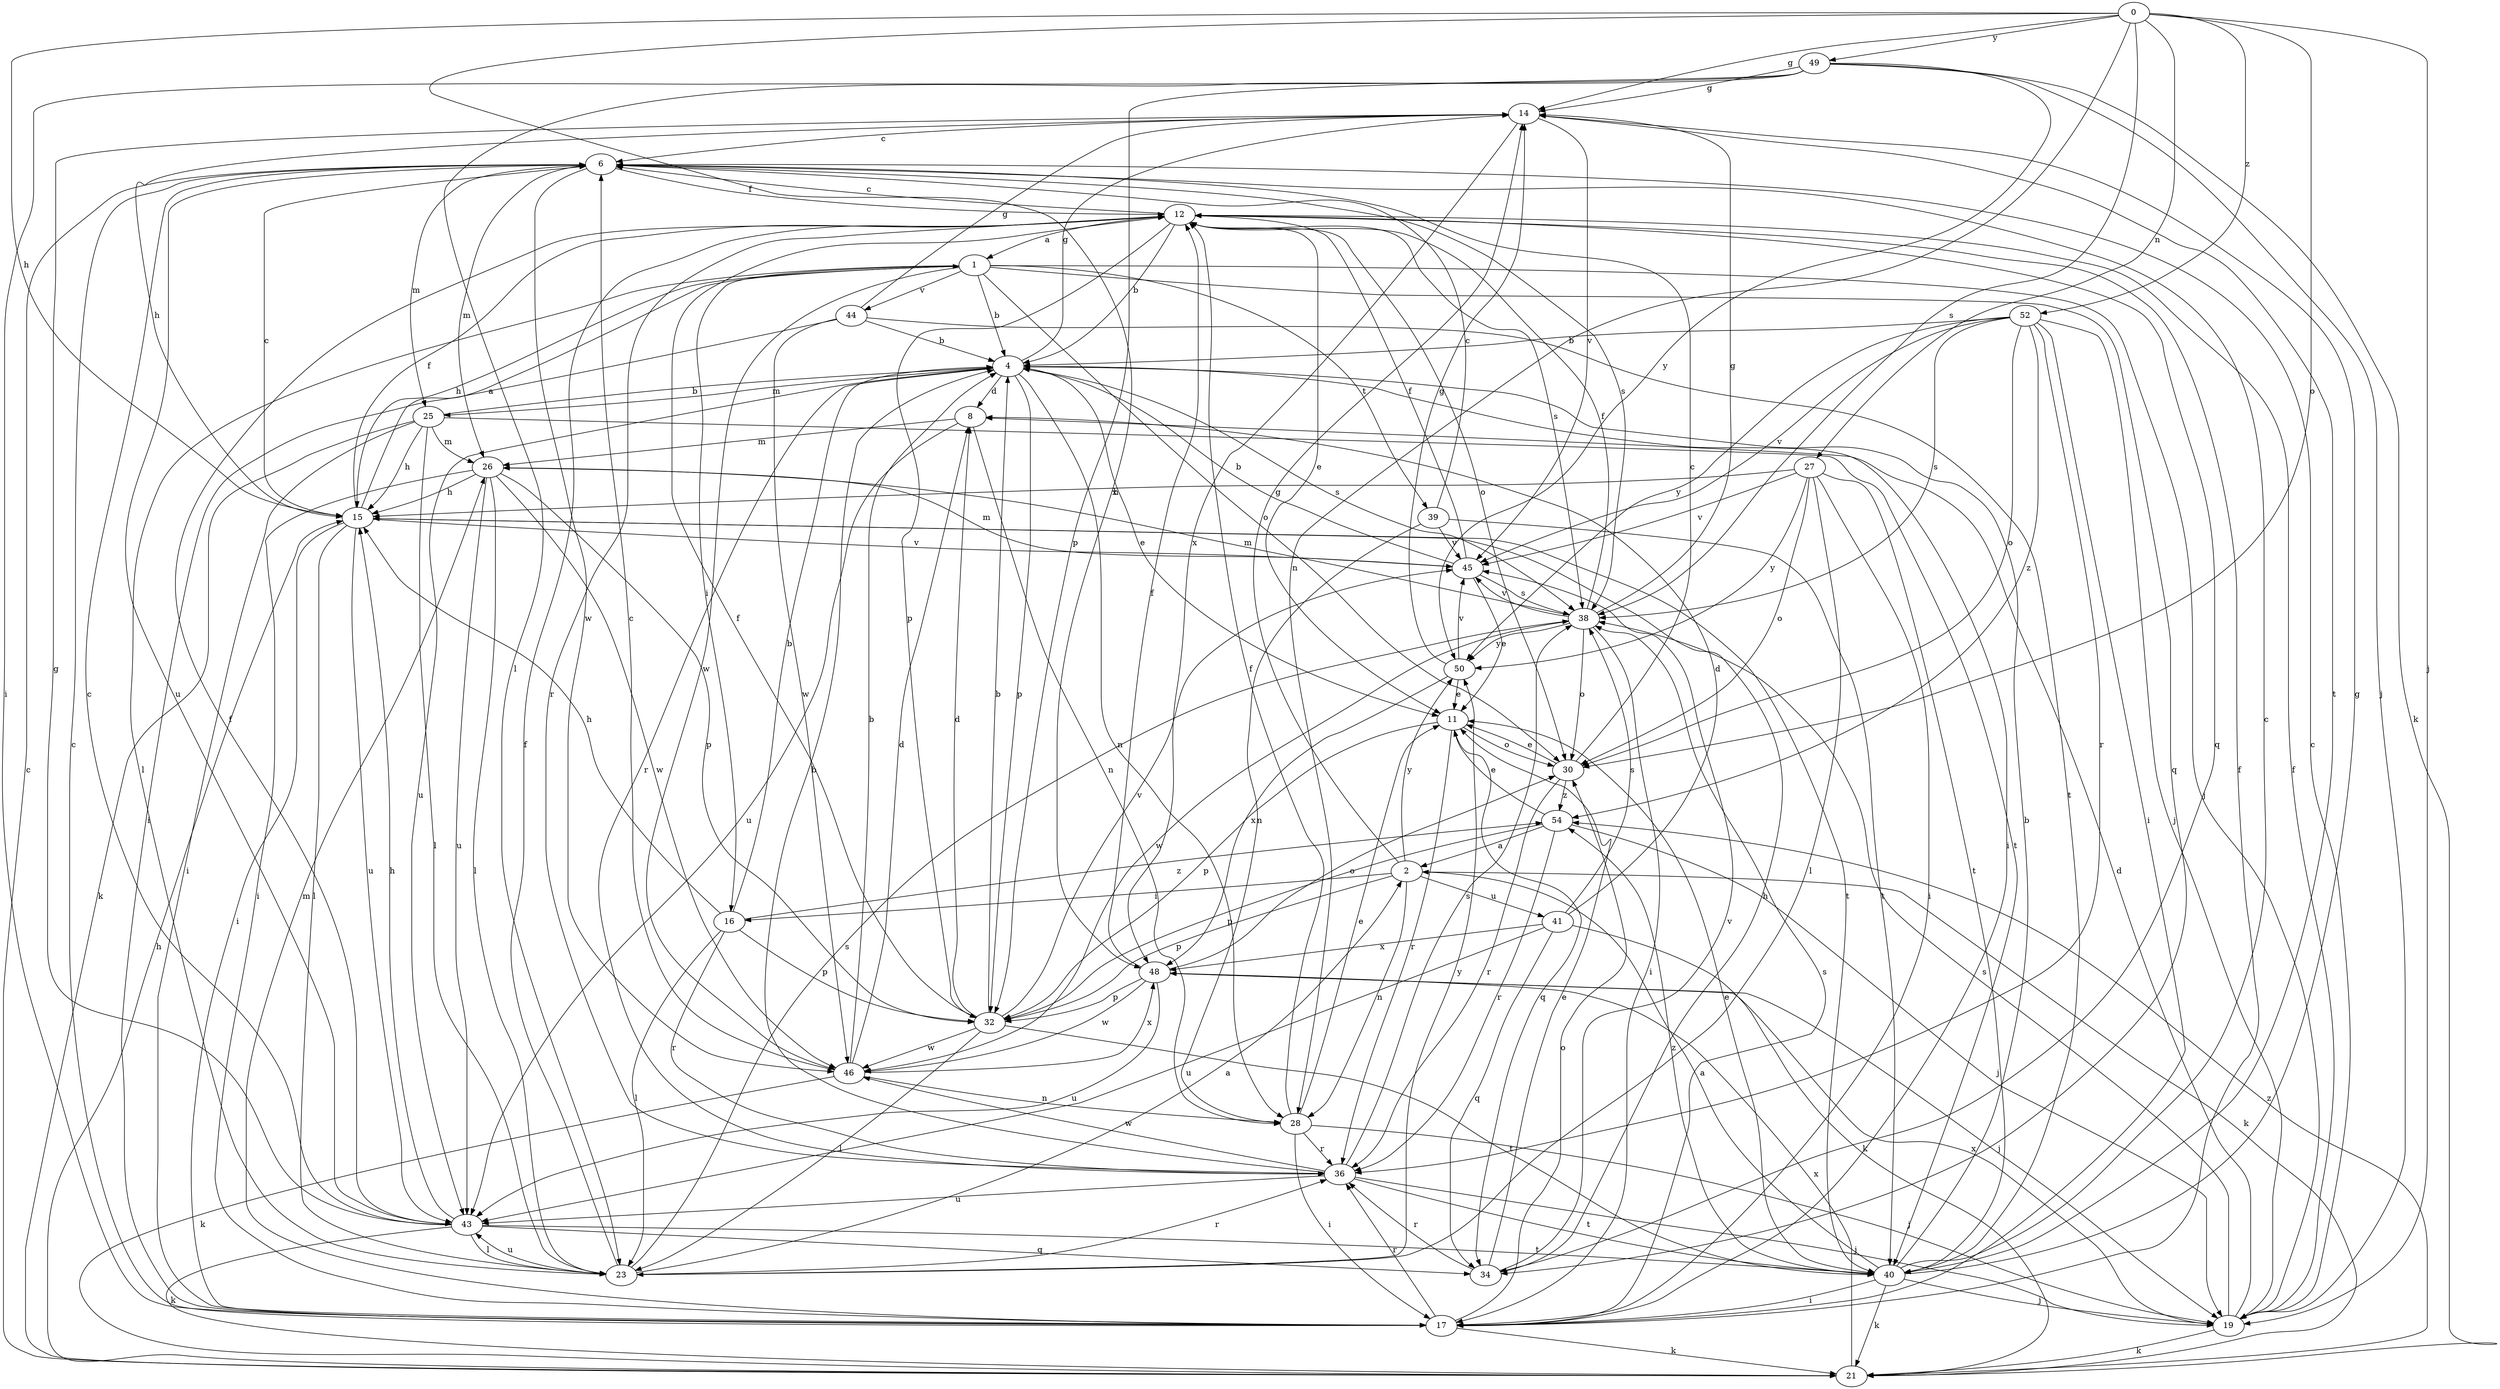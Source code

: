 strict digraph  {
0;
1;
2;
4;
6;
8;
11;
12;
14;
15;
16;
17;
19;
21;
23;
25;
26;
27;
28;
30;
32;
34;
36;
38;
39;
40;
41;
43;
44;
45;
46;
48;
49;
50;
52;
54;
0 -> 14  [label=g];
0 -> 15  [label=h];
0 -> 19  [label=j];
0 -> 27  [label=n];
0 -> 28  [label=n];
0 -> 30  [label=o];
0 -> 38  [label=s];
0 -> 48  [label=x];
0 -> 49  [label=y];
0 -> 52  [label=z];
1 -> 4  [label=b];
1 -> 15  [label=h];
1 -> 16  [label=i];
1 -> 19  [label=j];
1 -> 23  [label=l];
1 -> 30  [label=o];
1 -> 34  [label=q];
1 -> 39  [label=t];
1 -> 44  [label=v];
1 -> 46  [label=w];
2 -> 14  [label=g];
2 -> 16  [label=i];
2 -> 21  [label=k];
2 -> 28  [label=n];
2 -> 32  [label=p];
2 -> 41  [label=u];
2 -> 50  [label=y];
4 -> 8  [label=d];
4 -> 11  [label=e];
4 -> 14  [label=g];
4 -> 17  [label=i];
4 -> 25  [label=m];
4 -> 28  [label=n];
4 -> 32  [label=p];
4 -> 36  [label=r];
4 -> 38  [label=s];
4 -> 43  [label=u];
6 -> 12  [label=f];
6 -> 25  [label=m];
6 -> 26  [label=m];
6 -> 38  [label=s];
6 -> 43  [label=u];
6 -> 46  [label=w];
8 -> 26  [label=m];
8 -> 28  [label=n];
8 -> 43  [label=u];
11 -> 30  [label=o];
11 -> 32  [label=p];
11 -> 34  [label=q];
11 -> 36  [label=r];
12 -> 1  [label=a];
12 -> 4  [label=b];
12 -> 6  [label=c];
12 -> 11  [label=e];
12 -> 30  [label=o];
12 -> 32  [label=p];
12 -> 34  [label=q];
12 -> 36  [label=r];
12 -> 38  [label=s];
14 -> 6  [label=c];
14 -> 15  [label=h];
14 -> 40  [label=t];
14 -> 45  [label=v];
14 -> 48  [label=x];
15 -> 1  [label=a];
15 -> 6  [label=c];
15 -> 12  [label=f];
15 -> 17  [label=i];
15 -> 23  [label=l];
15 -> 40  [label=t];
15 -> 43  [label=u];
15 -> 45  [label=v];
16 -> 4  [label=b];
16 -> 15  [label=h];
16 -> 23  [label=l];
16 -> 32  [label=p];
16 -> 36  [label=r];
16 -> 54  [label=z];
17 -> 6  [label=c];
17 -> 12  [label=f];
17 -> 21  [label=k];
17 -> 26  [label=m];
17 -> 30  [label=o];
17 -> 36  [label=r];
17 -> 38  [label=s];
19 -> 6  [label=c];
19 -> 8  [label=d];
19 -> 12  [label=f];
19 -> 21  [label=k];
19 -> 38  [label=s];
19 -> 48  [label=x];
21 -> 6  [label=c];
21 -> 15  [label=h];
21 -> 48  [label=x];
21 -> 54  [label=z];
23 -> 2  [label=a];
23 -> 12  [label=f];
23 -> 36  [label=r];
23 -> 38  [label=s];
23 -> 43  [label=u];
23 -> 50  [label=y];
25 -> 4  [label=b];
25 -> 15  [label=h];
25 -> 17  [label=i];
25 -> 21  [label=k];
25 -> 23  [label=l];
25 -> 26  [label=m];
25 -> 40  [label=t];
26 -> 15  [label=h];
26 -> 17  [label=i];
26 -> 23  [label=l];
26 -> 32  [label=p];
26 -> 43  [label=u];
26 -> 46  [label=w];
27 -> 15  [label=h];
27 -> 17  [label=i];
27 -> 23  [label=l];
27 -> 30  [label=o];
27 -> 40  [label=t];
27 -> 45  [label=v];
27 -> 50  [label=y];
28 -> 11  [label=e];
28 -> 12  [label=f];
28 -> 17  [label=i];
28 -> 19  [label=j];
28 -> 36  [label=r];
30 -> 6  [label=c];
30 -> 11  [label=e];
30 -> 36  [label=r];
30 -> 54  [label=z];
32 -> 4  [label=b];
32 -> 8  [label=d];
32 -> 12  [label=f];
32 -> 23  [label=l];
32 -> 40  [label=t];
32 -> 45  [label=v];
32 -> 46  [label=w];
34 -> 11  [label=e];
34 -> 15  [label=h];
34 -> 36  [label=r];
34 -> 45  [label=v];
36 -> 4  [label=b];
36 -> 19  [label=j];
36 -> 38  [label=s];
36 -> 40  [label=t];
36 -> 43  [label=u];
36 -> 46  [label=w];
38 -> 12  [label=f];
38 -> 14  [label=g];
38 -> 17  [label=i];
38 -> 26  [label=m];
38 -> 30  [label=o];
38 -> 45  [label=v];
38 -> 46  [label=w];
38 -> 50  [label=y];
39 -> 6  [label=c];
39 -> 28  [label=n];
39 -> 40  [label=t];
39 -> 45  [label=v];
40 -> 2  [label=a];
40 -> 4  [label=b];
40 -> 6  [label=c];
40 -> 11  [label=e];
40 -> 14  [label=g];
40 -> 17  [label=i];
40 -> 19  [label=j];
40 -> 21  [label=k];
40 -> 54  [label=z];
41 -> 8  [label=d];
41 -> 21  [label=k];
41 -> 34  [label=q];
41 -> 38  [label=s];
41 -> 43  [label=u];
41 -> 48  [label=x];
43 -> 6  [label=c];
43 -> 12  [label=f];
43 -> 14  [label=g];
43 -> 15  [label=h];
43 -> 21  [label=k];
43 -> 23  [label=l];
43 -> 34  [label=q];
43 -> 40  [label=t];
44 -> 4  [label=b];
44 -> 14  [label=g];
44 -> 17  [label=i];
44 -> 40  [label=t];
44 -> 46  [label=w];
45 -> 4  [label=b];
45 -> 11  [label=e];
45 -> 12  [label=f];
45 -> 26  [label=m];
45 -> 38  [label=s];
46 -> 4  [label=b];
46 -> 6  [label=c];
46 -> 8  [label=d];
46 -> 21  [label=k];
46 -> 28  [label=n];
46 -> 48  [label=x];
48 -> 12  [label=f];
48 -> 19  [label=j];
48 -> 30  [label=o];
48 -> 32  [label=p];
48 -> 43  [label=u];
48 -> 46  [label=w];
49 -> 14  [label=g];
49 -> 17  [label=i];
49 -> 19  [label=j];
49 -> 21  [label=k];
49 -> 23  [label=l];
49 -> 32  [label=p];
49 -> 50  [label=y];
50 -> 11  [label=e];
50 -> 14  [label=g];
50 -> 45  [label=v];
50 -> 48  [label=x];
52 -> 4  [label=b];
52 -> 17  [label=i];
52 -> 19  [label=j];
52 -> 30  [label=o];
52 -> 36  [label=r];
52 -> 38  [label=s];
52 -> 45  [label=v];
52 -> 50  [label=y];
52 -> 54  [label=z];
54 -> 2  [label=a];
54 -> 11  [label=e];
54 -> 19  [label=j];
54 -> 32  [label=p];
54 -> 36  [label=r];
}
